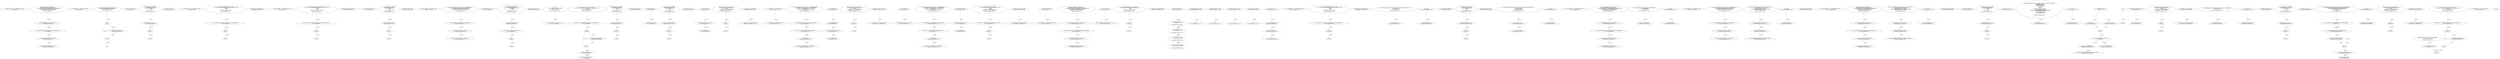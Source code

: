 digraph  {
13 [label="2_ mapping(address => uint) redeemableEther_re_ent39;\n13-new_variable-3-3", method="", type_label=new_variable];
19 [label="3_ function claimReward_re_ent39() public {        \n        require(redeemableEther_re_ent39[msg.sender] > 0);\n        uint transferValue_re_ent39 = redeemableEther_re_ent39[msg.sender];\n        msg.sender.transfer(transferValue_re_ent39);    \n        redeemableEther_re_ent39[msg.sender] = 0;\n    }\n19-function_definition-4-9", method="claimReward_re_ent39()", type_label=function_definition];
23 [label="4_ require(redeemableEther_re_ent39[msg.sender] > 0);\n23-expression_statement-5-5", method="claimReward_re_ent39()", type_label=expression_statement];
34 [label="5_ uint transferValue_re_ent39 = redeemableEther_re_ent39[msg.sender];\n34-new_variable-6-6", method="claimReward_re_ent39()", type_label=new_variable];
44 [label="6_ msg.sender.transfer(transferValue_re_ent39);\n44-expression_statement-7-7", method="claimReward_re_ent39()", type_label=expression_statement];
53 [label="7_ redeemableEther_re_ent39[msg.sender] = 0;\n53-expression_statement-8-8", method="claimReward_re_ent39()", type_label=expression_statement];
67 [label="10_ mapping(address => uint) balances_re_ent36;\n67-new_variable-11-11", method="", type_label=new_variable];
73 [label="11_ function withdraw_balances_re_ent36 () public {\n       if (msg.sender.send(balances_re_ent36[msg.sender ]))\n          balances_re_ent36[msg.sender] = 0;\n      }\n73-function_definition-12-15", method="withdraw_balances_re_ent36()", type_label=function_definition];
77 [label="12_ if\n77-if-13-14", method="withdraw_balances_re_ent36()", type_label=if];
1851 [label="12_ end_if", method="withdraw_balances_re_ent36()", type_label=end_if];
90 [label="13_ balances_re_ent36[msg.sender] = 0;\n90-expression_statement-14-14", method="withdraw_balances_re_ent36()", type_label=expression_statement];
104 [label="16_ uint256 counter_re_ent35 =0;\n104-new_variable-17-17", method="", type_label=new_variable];
109 [label="17_ function callme_re_ent35() public{\n        require(counter_re_ent35<=5);\n	if( ! (msg.sender.send(10 ether) ) ){\n            revert();\n        }\n        counter_re_ent35 += 1;\n    }\n109-function_definition-18-24", method="callme_re_ent35()", type_label=function_definition];
113 [label="18_ require(counter_re_ent35<=5);\n113-expression_statement-19-19", method="callme_re_ent35()", type_label=expression_statement];
120 [label="19_ if\n120-if-20-22", method="callme_re_ent35()", type_label=if];
1894 [label="19_ end_if", method="callme_re_ent35()", type_label=end_if];
135 [label="22_ counter_re_ent35 += 1;\n135-expression_statement-23-23", method="callme_re_ent35()", type_label=expression_statement];
141 [label="25_ mapping(address => uint) userBalance_re_ent40;\n141-new_variable-26-26", method="", type_label=new_variable];
147 [label="26_ function withdrawBalance_re_ent40() public{\n        (bool success,)=msg.sender.call.value(userBalance_re_ent40[msg.sender])(\"\");\n        if( ! success ){\n            revert();\n        }\n        userBalance_re_ent40[msg.sender] = 0;\n    }\n147-function_definition-27-33", method="withdrawBalance_re_ent40()", type_label=function_definition];
151 [label="27_ (bool success,)=msg.sender.call.value(userBalance_re_ent40[msg.sender])(\"\");\n151-new_variable-28-28", method="withdrawBalance_re_ent40()", type_label=new_variable];
175 [label="28_ if\n175-if-29-31", method="withdrawBalance_re_ent40()", type_label=if];
1949 [label="28_ end_if", method="withdrawBalance_re_ent40()", type_label=end_if];
181 [label="31_ userBalance_re_ent40[msg.sender] = 0;\n181-expression_statement-32-32", method="withdrawBalance_re_ent40()", type_label=expression_statement];
195 [label="34_ mapping(address => uint) userBalance_re_ent33;\n195-new_variable-35-35", method="", type_label=new_variable];
201 [label="35_ function withdrawBalance_re_ent33() public{\n        (bool success,)= msg.sender.call.value(userBalance_re_ent33[msg.sender])(\"\");\n        if( ! success ){\n            revert();\n        }\n        userBalance_re_ent33[msg.sender] = 0;\n    }\n201-function_definition-36-42", method="withdrawBalance_re_ent33()", type_label=function_definition];
205 [label="36_ (bool success,)= msg.sender.call.value(userBalance_re_ent33[msg.sender])(\"\");\n205-new_variable-37-37", method="withdrawBalance_re_ent33()", type_label=new_variable];
229 [label="37_ if\n229-if-38-40", method="withdrawBalance_re_ent33()", type_label=if];
2003 [label="37_ end_if", method="withdrawBalance_re_ent33()", type_label=end_if];
235 [label="40_ userBalance_re_ent33[msg.sender] = 0;\n235-expression_statement-41-41", method="withdrawBalance_re_ent33()", type_label=expression_statement];
249 [label="43_ bool not_called_re_ent27 = true;\n249-new_variable-44-44", method="", type_label=new_variable];
255 [label="44_ function bug_re_ent27() public{\n        require(not_called_re_ent27);\n        if( ! (msg.sender.send(1 ether) ) ){\n            revert();\n        }\n        not_called_re_ent27 = false;\n    }\n255-function_definition-45-51", method="bug_re_ent27()", type_label=function_definition];
259 [label="45_ require(not_called_re_ent27);\n259-expression_statement-46-46", method="bug_re_ent27()", type_label=expression_statement];
264 [label="46_ if\n264-if-47-49", method="bug_re_ent27()", type_label=if];
2038 [label="46_ end_if", method="bug_re_ent27()", type_label=end_if];
279 [label="49_ not_called_re_ent27 = false;\n279-expression_statement-50-50", method="bug_re_ent27()", type_label=expression_statement];
294 [label="52_ mapping(address => uint) balances_re_ent31;\n294-new_variable-53-53", method="", type_label=new_variable];
300 [label="53_ function withdrawFunds_re_ent31 (uint256 _weiToWithdraw) public {\n        require(balances_re_ent31[msg.sender] >= _weiToWithdraw);\n        require(msg.sender.send(_weiToWithdraw));   \n        balances_re_ent31[msg.sender] -= _weiToWithdraw;\n    }\n300-function_definition-54-58", method="withdrawFunds_re_ent31(uint256 _weiToWithdraw)", type_label=function_definition];
308 [label="54_ require(balances_re_ent31[msg.sender] >= _weiToWithdraw);\n308-expression_statement-55-55", method="withdrawFunds_re_ent31(uint256 _weiToWithdraw)", type_label=expression_statement];
319 [label="55_ require(msg.sender.send(_weiToWithdraw));\n319-expression_statement-56-56", method="withdrawFunds_re_ent31(uint256 _weiToWithdraw)", type_label=expression_statement];
331 [label="56_ balances_re_ent31[msg.sender] -= _weiToWithdraw;\n331-expression_statement-57-57", method="withdrawFunds_re_ent31(uint256 _weiToWithdraw)", type_label=expression_statement];
349 [label="59_ bool not_called_re_ent13 = true;\n349-new_variable-60-60", method="", type_label=new_variable];
355 [label="60_ function bug_re_ent13() public{\n        require(not_called_re_ent13);\n        (bool success,)=msg.sender.call.value(1 ether)(\"\");\n        if( ! success ){\n            revert();\n        }\n        not_called_re_ent13 = false;\n    }\n355-function_definition-61-68", method="bug_re_ent13()", type_label=function_definition];
359 [label="61_ require(not_called_re_ent13);\n359-expression_statement-62-62", method="bug_re_ent13()", type_label=expression_statement];
364 [label="62_ (bool success,)=msg.sender.call.value(1 ether)(\"\");\n364-new_variable-63-63", method="bug_re_ent13()", type_label=new_variable];
385 [label="63_ if\n385-if-64-66", method="bug_re_ent13()", type_label=if];
2159 [label="63_ end_if", method="bug_re_ent13()", type_label=end_if];
391 [label="66_ not_called_re_ent13 = false;\n391-expression_statement-67-67", method="bug_re_ent13()", type_label=expression_statement];
415 [label="77_ struct Guess {\n        mapping (address => PaidStatus) players;\n        uint guesses_number;\n    }\n415-expression_statement-78-81", method="Guess()", type_label=expression_statement];
428 [label="81_ mapping(address => uint) balances_re_ent1;\n428-new_variable-82-82", method="", type_label=new_variable];
434 [label="82_ function withdraw_balances_re_ent1 () public {\n       (bool success,) =msg.sender.call.value(balances_re_ent1[msg.sender ])(\"\");\n       if (success)\n          balances_re_ent1[msg.sender] = 0;\n      }\n434-function_definition-83-87", method="withdraw_balances_re_ent1()", type_label=function_definition];
438 [label="83_ (bool success,) =msg.sender.call.value(balances_re_ent1[msg.sender ])(\"\");\n438-new_variable-84-84", method="withdraw_balances_re_ent1()", type_label=new_variable];
462 [label="84_ if\n462-if-85-86", method="withdraw_balances_re_ent1()", type_label=if];
2236 [label="84_ end_if", method="withdraw_balances_re_ent1()", type_label=end_if];
464 [label="85_ balances_re_ent1[msg.sender] = 0;\n464-expression_statement-86-86", method="withdraw_balances_re_ent1()", type_label=expression_statement];
472 [label="87_ address payable public owner;\n472-new_variable-88-88", method="", type_label=new_variable];
477 [label="88_ bool not_called_re_ent41 = true;\n477-new_variable-89-89", method="", type_label=new_variable];
483 [label="89_ function bug_re_ent41() public{\n        require(not_called_re_ent41);\n        if( ! (msg.sender.send(1 ether) ) ){\n            revert();\n        }\n        not_called_re_ent41 = false;\n    }\n483-function_definition-90-96", method="bug_re_ent41()", type_label=function_definition];
487 [label="90_ require(not_called_re_ent41);\n487-expression_statement-91-91", method="bug_re_ent41()", type_label=expression_statement];
492 [label="91_ if\n492-if-92-94", method="bug_re_ent41()", type_label=if];
2266 [label="91_ end_if", method="bug_re_ent41()", type_label=end_if];
507 [label="94_ not_called_re_ent41 = false;\n507-expression_statement-95-95", method="bug_re_ent41()", type_label=expression_statement];
512 [label="96_ address public oracle;\n512-new_variable-97-97", method="", type_label=new_variable];
517 [label="97_ uint256 counter_re_ent42 =0;\n517-new_variable-98-98", method="", type_label=new_variable];
522 [label="98_ function callme_re_ent42() public{\n        require(counter_re_ent42<=5);\n	if( ! (msg.sender.send(10 ether) ) ){\n            revert();\n        }\n        counter_re_ent42 += 1;\n    }\n522-function_definition-99-105", method="callme_re_ent42()", type_label=function_definition];
526 [label="99_ require(counter_re_ent42<=5);\n526-expression_statement-100-100", method="callme_re_ent42()", type_label=expression_statement];
533 [label="100_ if\n533-if-101-103", method="callme_re_ent42()", type_label=if];
2307 [label="100_ end_if", method="callme_re_ent42()", type_label=end_if];
548 [label="103_ counter_re_ent42 += 1;\n548-expression_statement-104-104", method="callme_re_ent42()", type_label=expression_statement];
552 [label="105_ State public state;\n552-new_variable-106-106", method="", type_label=new_variable];
558 [label="106_ address payable lastPlayer_re_ent2;\n558-new_variable-107-107", method="", type_label=new_variable];
562 [label="107_ uint jackpot_re_ent2;\n562-new_variable-108-108", method="", type_label=new_variable];
566 [label="108_ function buyTicket_re_ent2() public{\n	    if (!(lastPlayer_re_ent2.send(jackpot_re_ent2)))\n        revert();\n      lastPlayer_re_ent2 = msg.sender;\n      jackpot_re_ent2    = address(this).balance;\n    }\n566-function_definition-109-114", method="buyTicket_re_ent2()", type_label=function_definition];
570 [label="109_ if\n570-if-110-111", method="buyTicket_re_ent2()", type_label=if];
2344 [label="109_ end_if", method="buyTicket_re_ent2()", type_label=end_if];
581 [label="111_ lastPlayer_re_ent2 = msg.sender;\n581-expression_statement-112-112", method="buyTicket_re_ent2()", type_label=expression_statement];
587 [label="112_ jackpot_re_ent2    = address(this).balance;\n587-expression_statement-113-113", method="buyTicket_re_ent2()", type_label=expression_statement];
595 [label="114_ mapping (uint => Guess) public guesses;\n595-new_variable-115-115", method="", type_label=new_variable];
603 [label="115_ mapping(address => uint) balances_re_ent17;\n603-new_variable-116-116", method="", type_label=new_variable];
609 [label="116_ function withdrawFunds_re_ent17 (uint256 _weiToWithdraw) public {\n        require(balances_re_ent17[msg.sender] >= _weiToWithdraw);\n        (bool success,)=msg.sender.call.value(_weiToWithdraw)(\"\");\n        require(success);   \n        balances_re_ent17[msg.sender] -= _weiToWithdraw;\n    }\n609-function_definition-117-122", method="withdrawFunds_re_ent17(uint256 _weiToWithdraw)", type_label=function_definition];
617 [label="117_ require(balances_re_ent17[msg.sender] >= _weiToWithdraw);\n617-expression_statement-118-118", method="withdrawFunds_re_ent17(uint256 _weiToWithdraw)", type_label=expression_statement];
628 [label="118_ (bool success,)=msg.sender.call.value(_weiToWithdraw)(\"\");\n628-new_variable-119-119", method="withdrawFunds_re_ent17(uint256 _weiToWithdraw)", type_label=new_variable];
648 [label="119_ require(success);\n648-expression_statement-120-120", method="withdrawFunds_re_ent17(uint256 _weiToWithdraw)", type_label=expression_statement];
653 [label="120_ balances_re_ent17[msg.sender] -= _weiToWithdraw;\n653-expression_statement-121-121", method="withdrawFunds_re_ent17(uint256 _weiToWithdraw)", type_label=expression_statement];
661 [label="122_ uint256 public bet;\n661-new_variable-123-123", method="", type_label=new_variable];
666 [label="123_ uint256 splitJackpot;\n666-new_variable-124-124", method="", type_label=new_variable];
670 [label="124_ address payable lastPlayer_re_ent37;\n670-new_variable-125-125", method="", type_label=new_variable];
674 [label="125_ uint jackpot_re_ent37;\n674-new_variable-126-126", method="", type_label=new_variable];
678 [label="126_ function buyTicket_re_ent37() public{\n	    if (!(lastPlayer_re_ent37.send(jackpot_re_ent37)))\n        revert();\n      lastPlayer_re_ent37 = msg.sender;\n      jackpot_re_ent37    = address(this).balance;\n    }\n678-function_definition-127-132", method="buyTicket_re_ent37()", type_label=function_definition];
682 [label="127_ if\n682-if-128-129", method="buyTicket_re_ent37()", type_label=if];
2456 [label="127_ end_if", method="buyTicket_re_ent37()", type_label=end_if];
693 [label="129_ lastPlayer_re_ent37 = msg.sender;\n693-expression_statement-130-130", method="buyTicket_re_ent37()", type_label=expression_statement];
699 [label="130_ jackpot_re_ent37    = address(this).balance;\n699-expression_statement-131-131", method="buyTicket_re_ent37()", type_label=expression_statement];
707 [label="132_ uint public result;\n707-new_variable-133-133", method="", type_label=new_variable];
712 [label="133_ mapping(address => uint) balances_re_ent3;\n712-new_variable-134-134", method="", type_label=new_variable];
718 [label="134_ function withdrawFunds_re_ent3 (uint256 _weiToWithdraw) public {\n        require(balances_re_ent3[msg.sender] >= _weiToWithdraw);\n	(bool success,)= msg.sender.call.value(_weiToWithdraw)(\"\");\n        require(success);   \n        balances_re_ent3[msg.sender] -= _weiToWithdraw;\n    }\n718-function_definition-135-140", method="withdrawFunds_re_ent3(uint256 _weiToWithdraw)", type_label=function_definition];
726 [label="135_ require(balances_re_ent3[msg.sender] >= _weiToWithdraw);\n726-expression_statement-136-136", method="withdrawFunds_re_ent3(uint256 _weiToWithdraw)", type_label=expression_statement];
737 [label="136_ (bool success,)= msg.sender.call.value(_weiToWithdraw)(\"\");\n737-new_variable-137-137", method="withdrawFunds_re_ent3(uint256 _weiToWithdraw)", type_label=new_variable];
757 [label="137_ require(success);\n757-expression_statement-138-138", method="withdrawFunds_re_ent3(uint256 _weiToWithdraw)", type_label=expression_statement];
762 [label="138_ balances_re_ent3[msg.sender] -= _weiToWithdraw;\n762-expression_statement-139-139", method="withdrawFunds_re_ent3(uint256 _weiToWithdraw)", type_label=expression_statement];
770 [label="140_ uint256 public initialPrice;\n770-new_variable-141-141", method="", type_label=new_variable];
775 [label="141_ address payable lastPlayer_re_ent9;\n775-new_variable-142-142", method="", type_label=new_variable];
779 [label="142_ uint jackpot_re_ent9;\n779-new_variable-143-143", method="", type_label=new_variable];
783 [label="143_ function buyTicket_re_ent9() public{\n	    (bool success,) = lastPlayer_re_ent9.call.value(jackpot_re_ent9)(\"\");\n	    if (!success)\n	        revert();\n      lastPlayer_re_ent9 = msg.sender;\n      jackpot_re_ent9    = address(this).balance;\n    }\n783-function_definition-144-150", method="buyTicket_re_ent9()", type_label=function_definition];
787 [label="144_ (bool success,) = lastPlayer_re_ent9.call.value(jackpot_re_ent9)(\"\");\n787-new_variable-145-145", method="buyTicket_re_ent9()", type_label=new_variable];
805 [label="145_ if\n805-if-146-147", method="buyTicket_re_ent9()", type_label=if];
2579 [label="145_ end_if", method="buyTicket_re_ent9()", type_label=end_if];
810 [label="147_ lastPlayer_re_ent9 = msg.sender;\n810-expression_statement-148-148", method="buyTicket_re_ent9()", type_label=expression_statement];
816 [label="148_ jackpot_re_ent9    = address(this).balance;\n816-expression_statement-149-149", method="buyTicket_re_ent9()", type_label=expression_statement];
824 [label="150_ uint256 public finalPrice;\n824-new_variable-151-151", method="", type_label=new_variable];
829 [label="151_ mapping(address => uint) redeemableEther_re_ent25;\n829-new_variable-152-152", method="", type_label=new_variable];
835 [label="152_ function claimReward_re_ent25() public {        \n        require(redeemableEther_re_ent25[msg.sender] > 0);\n        uint transferValue_re_ent25 = redeemableEther_re_ent25[msg.sender];\n        msg.sender.transfer(transferValue_re_ent25);    \n        redeemableEther_re_ent25[msg.sender] = 0;\n    }\n835-function_definition-153-158", method="claimReward_re_ent25()", type_label=function_definition];
839 [label="153_ require(redeemableEther_re_ent25[msg.sender] > 0);\n839-expression_statement-154-154", method="claimReward_re_ent25()", type_label=expression_statement];
850 [label="154_ uint transferValue_re_ent25 = redeemableEther_re_ent25[msg.sender];\n850-new_variable-155-155", method="claimReward_re_ent25()", type_label=new_variable];
860 [label="155_ msg.sender.transfer(transferValue_re_ent25);\n860-expression_statement-156-156", method="claimReward_re_ent25()", type_label=expression_statement];
869 [label="156_ redeemableEther_re_ent25[msg.sender] = 0;\n869-expression_statement-157-157", method="claimReward_re_ent25()", type_label=expression_statement];
877 [label="158_ uint constant UP = 1;\n877-new_variable-159-159", method="", type_label=new_variable];
882 [label="159_ mapping(address => uint) userBalance_re_ent19;\n882-new_variable-160-160", method="", type_label=new_variable];
888 [label="160_ function withdrawBalance_re_ent19() public{\n        if( ! (msg.sender.send(userBalance_re_ent19[msg.sender]) ) ){\n            revert();\n        }\n        userBalance_re_ent19[msg.sender] = 0;\n    }\n888-function_definition-161-166", method="withdrawBalance_re_ent19()", type_label=function_definition];
892 [label="161_ if\n892-if-162-164", method="withdrawBalance_re_ent19()", type_label=if];
2666 [label="161_ end_if", method="withdrawBalance_re_ent19()", type_label=end_if];
910 [label="164_ userBalance_re_ent19[msg.sender] = 0;\n910-expression_statement-165-165", method="withdrawBalance_re_ent19()", type_label=expression_statement];
918 [label="166_ uint constant DOWN = 0;\n918-new_variable-167-167", method="", type_label=new_variable];
923 [label="167_ modifier byPlayer(){\n        require(msg.sender != oracle);\n        _;\n    }\n923-expression_statement-168-171", method="", type_label=expression_statement];
926 [label="168_ require(msg.sender != oracle);\n926-expression_statement-169-169", method="", type_label=expression_statement];
935 [label="169_ _;\n935-expression_statement-170-170", method="", type_label=expression_statement];
937 [label="171_ modifier byOwner(){\n        require(msg.sender == owner);\n        _;\n    }\n937-expression_statement-172-175", method="", type_label=expression_statement];
940 [label="172_ require(msg.sender == owner);\n940-expression_statement-173-173", method="", type_label=expression_statement];
949 [label="173_ _;\n949-expression_statement-174-174", method="", type_label=expression_statement];
951 [label="175_ modifier byOracle(){\n        require(msg.sender == oracle);\n        _;\n    }\n951-expression_statement-176-179", method="", type_label=expression_statement];
954 [label="176_ require(msg.sender == oracle);\n954-expression_statement-177-177", method="", type_label=expression_statement];
963 [label="177_ _;\n963-expression_statement-178-178", method="", type_label=expression_statement];
965 [label="179_ modifier inState(State expected) {\n        require(state == expected);\n        _;\n    }\n965-expression_statement-180-183", method="", type_label=expression_statement];
973 [label="180_ require(state == expected);\n973-expression_statement-181-181", method="", type_label=expression_statement];
980 [label="181_ _;\n980-expression_statement-182-182", method="", type_label=expression_statement];
988 [label="184_ require(_bet > 0);\n988-expression_statement-185-185", method="", type_label=expression_statement];
995 [label="185_ owner = msg.sender;\n995-expression_statement-186-186", method="", type_label=expression_statement];
1001 [label="186_ state = State.SETUP;\n1001-expression_statement-187-187", method="", type_label=expression_statement];
1007 [label="187_ bet = _bet;\n1007-expression_statement-188-188", method="", type_label=expression_statement];
1015 [label="190_ mapping(address => uint) userBalance_re_ent26;\n1015-new_variable-191-191", method="", type_label=new_variable];
1021 [label="191_ function withdrawBalance_re_ent26() public{\n        (bool success,)= msg.sender.call.value(userBalance_re_ent26[msg.sender])(\"\");\n        if( ! success ){\n            revert();\n        }\n        userBalance_re_ent26[msg.sender] = 0;\n    }\n1021-function_definition-192-198", method="withdrawBalance_re_ent26()", type_label=function_definition];
1025 [label="192_ (bool success,)= msg.sender.call.value(userBalance_re_ent26[msg.sender])(\"\");\n1025-new_variable-193-193", method="withdrawBalance_re_ent26()", type_label=new_variable];
1049 [label="193_ if\n1049-if-194-196", method="withdrawBalance_re_ent26()", type_label=if];
2823 [label="193_ end_if", method="withdrawBalance_re_ent26()", type_label=end_if];
1055 [label="196_ userBalance_re_ent26[msg.sender] = 0;\n1055-expression_statement-197-197", method="withdrawBalance_re_ent26()", type_label=expression_statement];
1063 [label="198_ function setOracle(address _oracle) public payable byOwner inState(State.SETUP) {\n        oracle = _oracle;\n        emit OracleSet(oracle);\n    }\n1063-function_definition-199-202", method="setOracle(address _oracle)", type_label=function_definition];
1071 [label="198_ byOwner\n1071-expression_statement-199-199", method="setOracle(address _oracle)", type_label=expression_statement];
1073 [label="198_ inState(State.SETUP)\n1073-expression_statement-199-199", method="setOracle(address _oracle)", type_label=expression_statement];
1080 [label="199_ oracle = _oracle;\n1080-expression_statement-200-200", method="setOracle(address _oracle)", type_label=expression_statement];
1088 [label="202_ bool not_called_re_ent20 = true;\n1088-new_variable-203-203", method="", type_label=new_variable];
1094 [label="203_ function bug_re_ent20() public{\n        require(not_called_re_ent20);\n        if( ! (msg.sender.send(1 ether) ) ){\n            revert();\n        }\n        not_called_re_ent20 = false;\n    }\n1094-function_definition-204-210", method="bug_re_ent20()", type_label=function_definition];
1098 [label="204_ require(not_called_re_ent20);\n1098-expression_statement-205-205", method="bug_re_ent20()", type_label=expression_statement];
1103 [label="205_ if\n1103-if-206-208", method="bug_re_ent20()", type_label=if];
2877 [label="205_ end_if", method="bug_re_ent20()", type_label=end_if];
1118 [label="208_ not_called_re_ent20 = false;\n1118-expression_statement-209-209", method="bug_re_ent20()", type_label=expression_statement];
1123 [label="210_ function setInitialPrice(uint256 _value) public payable byOracle inState(State.SETUP) {\n        initialPrice = _value;\n        state = State.OPEN;\n        emit GameOpened(initialPrice);\n    }\n1123-function_definition-211-215", method="setInitialPrice(uint256 _value)", type_label=function_definition];
1131 [label="210_ byOracle\n1131-expression_statement-211-211", method="setInitialPrice(uint256 _value)", type_label=expression_statement];
1133 [label="210_ inState(State.SETUP)\n1133-expression_statement-211-211", method="setInitialPrice(uint256 _value)", type_label=expression_statement];
1140 [label="211_ initialPrice = _value;\n1140-expression_statement-212-212", method="setInitialPrice(uint256 _value)", type_label=expression_statement];
1144 [label="212_ state = State.OPEN;\n1144-expression_statement-213-213", method="setInitialPrice(uint256 _value)", type_label=expression_statement];
1154 [label="215_ mapping(address => uint) redeemableEther_re_ent32;\n1154-new_variable-216-216", method="", type_label=new_variable];
1160 [label="216_ function claimReward_re_ent32() public {        \n        require(redeemableEther_re_ent32[msg.sender] > 0);\n        uint transferValue_re_ent32 = redeemableEther_re_ent32[msg.sender];\n        msg.sender.transfer(transferValue_re_ent32);    \n        redeemableEther_re_ent32[msg.sender] = 0;\n    }\n1160-function_definition-217-222", method="claimReward_re_ent32()", type_label=function_definition];
1164 [label="217_ require(redeemableEther_re_ent32[msg.sender] > 0);\n1164-expression_statement-218-218", method="claimReward_re_ent32()", type_label=expression_statement];
1175 [label="218_ uint transferValue_re_ent32 = redeemableEther_re_ent32[msg.sender];\n1175-new_variable-219-219", method="claimReward_re_ent32()", type_label=new_variable];
1185 [label="219_ msg.sender.transfer(transferValue_re_ent32);\n1185-expression_statement-220-220", method="claimReward_re_ent32()", type_label=expression_statement];
1194 [label="220_ redeemableEther_re_ent32[msg.sender] = 0;\n1194-expression_statement-221-221", method="claimReward_re_ent32()", type_label=expression_statement];
1202 [label="222_ function closeGame() public byOwner inState(State.OPEN){\n        state = State.CLOSED;\n        emit GameClosed();\n    }\n1202-function_definition-223-226", method="closeGame()", type_label=function_definition];
1205 [label="222_ byOwner\n1205-expression_statement-223-223", method="closeGame()", type_label=expression_statement];
1207 [label="222_ inState(State.OPEN)\n1207-expression_statement-223-223", method="closeGame()", type_label=expression_statement];
1214 [label="223_ state = State.CLOSED;\n1214-expression_statement-224-224", method="closeGame()", type_label=expression_statement];
1222 [label="226_ mapping(address => uint) balances_re_ent38;\n1222-new_variable-227-227", method="", type_label=new_variable];
1228 [label="227_ function withdrawFunds_re_ent38 (uint256 _weiToWithdraw) public {\n        require(balances_re_ent38[msg.sender] >= _weiToWithdraw);\n        require(msg.sender.send(_weiToWithdraw));   \n        balances_re_ent38[msg.sender] -= _weiToWithdraw;\n    }\n1228-function_definition-228-232", method="withdrawFunds_re_ent38(uint256 _weiToWithdraw)", type_label=function_definition];
1236 [label="228_ require(balances_re_ent38[msg.sender] >= _weiToWithdraw);\n1236-expression_statement-229-229", method="withdrawFunds_re_ent38(uint256 _weiToWithdraw)", type_label=expression_statement];
1247 [label="229_ require(msg.sender.send(_weiToWithdraw));\n1247-expression_statement-230-230", method="withdrawFunds_re_ent38(uint256 _weiToWithdraw)", type_label=expression_statement];
1259 [label="230_ balances_re_ent38[msg.sender] -= _weiToWithdraw;\n1259-expression_statement-231-231", method="withdrawFunds_re_ent38(uint256 _weiToWithdraw)", type_label=expression_statement];
1267 [label="232_ function betUp() public payable byPlayer inState(State.OPEN){\n        require(msg.value == (bet*0.001 ether));\n        guesses[UP].guesses_number++;\n        guesses[UP].players[msg.sender] = PaidStatus.NOT_PAID;\n        emit PlayerBet(msg.sender, UP);\n    }\n1267-function_definition-233-238", method="betUp()", type_label=function_definition];
1271 [label="232_ byPlayer\n1271-expression_statement-233-233", method="betUp()", type_label=expression_statement];
1273 [label="232_ inState(State.OPEN)\n1273-expression_statement-233-233", method="betUp()", type_label=expression_statement];
1280 [label="233_ require(msg.value == (bet*0.001 ether));\n1280-expression_statement-234-234", method="betUp()", type_label=expression_statement];
1293 [label="234_ guesses[UP].guesses_number++;\n1293-expression_statement-235-235", method="betUp()", type_label=expression_statement];
1294 [label="234_ guesses[UP].guesses_number++\n1294-expression_statement-235-235", method="betUp()", type_label=expression_statement];
1300 [label="235_ guesses[UP].players[msg.sender] = PaidStatus.NOT_PAID;\n1300-expression_statement-236-236", method="betUp()", type_label=expression_statement];
1322 [label="238_ mapping(address => uint) redeemableEther_re_ent4;\n1322-new_variable-239-239", method="", type_label=new_variable];
1328 [label="239_ function claimReward_re_ent4() public {        \n        require(redeemableEther_re_ent4[msg.sender] > 0);\n        uint transferValue_re_ent4 = redeemableEther_re_ent4[msg.sender];\n        msg.sender.transfer(transferValue_re_ent4);    \n        redeemableEther_re_ent4[msg.sender] = 0;\n    }\n1328-function_definition-240-245", method="claimReward_re_ent4()", type_label=function_definition];
1332 [label="240_ require(redeemableEther_re_ent4[msg.sender] > 0);\n1332-expression_statement-241-241", method="claimReward_re_ent4()", type_label=expression_statement];
1343 [label="241_ uint transferValue_re_ent4 = redeemableEther_re_ent4[msg.sender];\n1343-new_variable-242-242", method="claimReward_re_ent4()", type_label=new_variable];
1353 [label="242_ msg.sender.transfer(transferValue_re_ent4);\n1353-expression_statement-243-243", method="claimReward_re_ent4()", type_label=expression_statement];
1362 [label="243_ redeemableEther_re_ent4[msg.sender] = 0;\n1362-expression_statement-244-244", method="claimReward_re_ent4()", type_label=expression_statement];
1370 [label="245_ function betDown() public payable byPlayer inState(State.OPEN){\n        require(msg.value == (bet*0.001 ether));\n        guesses[DOWN].guesses_number++;\n        guesses[DOWN].players[msg.sender] = PaidStatus.NOT_PAID;\n        emit PlayerBet(msg.sender, DOWN);\n    }\n1370-function_definition-246-251", method="betDown()", type_label=function_definition];
1374 [label="245_ byPlayer\n1374-expression_statement-246-246", method="betDown()", type_label=expression_statement];
1376 [label="245_ inState(State.OPEN)\n1376-expression_statement-246-246", method="betDown()", type_label=expression_statement];
1383 [label="246_ require(msg.value == (bet*0.001 ether));\n1383-expression_statement-247-247", method="betDown()", type_label=expression_statement];
1396 [label="247_ guesses[DOWN].guesses_number++;\n1396-expression_statement-248-248", method="betDown()", type_label=expression_statement];
1397 [label="247_ guesses[DOWN].guesses_number++\n1397-expression_statement-248-248", method="betDown()", type_label=expression_statement];
1403 [label="248_ guesses[DOWN].players[msg.sender] = PaidStatus.NOT_PAID;\n1403-expression_statement-249-249", method="betDown()", type_label=expression_statement];
1425 [label="251_ uint256 counter_re_ent7 =0;\n1425-new_variable-252-252", method="", type_label=new_variable];
1430 [label="252_ function callme_re_ent7() public{\n        require(counter_re_ent7<=5);\n	if( ! (msg.sender.send(10 ether) ) ){\n            revert();\n        }\n        counter_re_ent7 += 1;\n    }\n1430-function_definition-253-259", method="callme_re_ent7()", type_label=function_definition];
1434 [label="253_ require(counter_re_ent7<=5);\n1434-expression_statement-254-254", method="callme_re_ent7()", type_label=expression_statement];
1441 [label="254_ if\n1441-if-255-257", method="callme_re_ent7()", type_label=if];
3215 [label="254_ end_if", method="callme_re_ent7()", type_label=end_if];
1456 [label="257_ counter_re_ent7 += 1;\n1456-expression_statement-258-258", method="callme_re_ent7()", type_label=expression_statement];
1460 [label="259_ function setFinalPrice(uint256 _value) public payable byOracle inState(State.CLOSED) {\n        finalPrice = _value;\n        emit FinalPriceSet(finalPrice);\n        if(finalPrice > initialPrice){\n            result = UP;\n        }else{\n            result = DOWN;\n        }\n        if(guesses[result].guesses_number > 0){\n            state = State.PLAYERS_WIN;\n            splitJackpot = getBalance()/guesses[result].guesses_number;\n            emit PlayersWin(result, splitJackpot);\n        }else{\n            state = State.OWNER_WIN;\n            emit OwnerWins(owner);\n        }\n    }\n1460-function_definition-260-276", method="setFinalPrice(uint256 _value)", type_label=function_definition];
1468 [label="259_ byOracle\n1468-expression_statement-260-260", method="setFinalPrice(uint256 _value)", type_label=expression_statement];
1470 [label="259_ inState(State.CLOSED)\n1470-expression_statement-260-260", method="setFinalPrice(uint256 _value)", type_label=expression_statement];
1477 [label="260_ finalPrice = _value;\n1477-expression_statement-261-261", method="setFinalPrice(uint256 _value)", type_label=expression_statement];
1485 [label="262_ if_finalPrice > initialPrice\n1485-if-263-267", method="setFinalPrice(uint256 _value)", type_label=if];
3259 [label="262_ end_if", method="setFinalPrice(uint256 _value)", type_label=end_if];
1490 [label="263_ result = UP;\n1490-expression_statement-264-264", method="setFinalPrice(uint256 _value)", type_label=expression_statement];
1495 [label="265_ result = DOWN;\n1495-expression_statement-266-266", method="setFinalPrice(uint256 _value)", type_label=expression_statement];
1499 [label="267_ if_guesses[result].guesses_number > 0\n1499-if-268-275", method="setFinalPrice(uint256 _value)", type_label=if];
3273 [label="267_ end_if", method="setFinalPrice(uint256 _value)", type_label=end_if];
1508 [label="268_ state = State.PLAYERS_WIN;\n1508-expression_statement-269-269", method="setFinalPrice(uint256 _value)", type_label=expression_statement];
1514 [label="269_ splitJackpot = getBalance()/guesses[result].guesses_number;\n1514-expression_statement-270-270", method="setFinalPrice(uint256 _value)", type_label=expression_statement];
1532 [label="272_ state = State.OWNER_WIN;\n1532-expression_statement-273-273", method="setFinalPrice(uint256 _value)", type_label=expression_statement];
1542 [label="276_ address payable lastPlayer_re_ent23;\n1542-new_variable-277-277", method="", type_label=new_variable];
1546 [label="277_ uint jackpot_re_ent23;\n1546-new_variable-278-278", method="", type_label=new_variable];
1550 [label="278_ function buyTicket_re_ent23() public{\n	    if (!(lastPlayer_re_ent23.send(jackpot_re_ent23)))\n        revert();\n      lastPlayer_re_ent23 = msg.sender;\n      jackpot_re_ent23    = address(this).balance;\n    }\n1550-function_definition-279-284", method="buyTicket_re_ent23()", type_label=function_definition];
1554 [label="279_ if\n1554-if-280-281", method="buyTicket_re_ent23()", type_label=if];
3328 [label="279_ end_if", method="buyTicket_re_ent23()", type_label=end_if];
1565 [label="281_ lastPlayer_re_ent23 = msg.sender;\n1565-expression_statement-282-282", method="buyTicket_re_ent23()", type_label=expression_statement];
1571 [label="282_ jackpot_re_ent23    = address(this).balance;\n1571-expression_statement-283-283", method="buyTicket_re_ent23()", type_label=expression_statement];
1579 [label="284_ function collectOwnerWinnings() public byOwner inState(State.OWNER_WIN){\n        selfdestruct(owner);\n    }\n1579-function_definition-285-287", method="collectOwnerWinnings()", type_label=function_definition];
1582 [label="284_ byOwner\n1582-expression_statement-285-285", method="collectOwnerWinnings()", type_label=expression_statement];
1584 [label="284_ inState(State.OWNER_WIN)\n1584-expression_statement-285-285", method="collectOwnerWinnings()", type_label=expression_statement];
1591 [label="285_ selfdestruct(owner);\n1591-expression_statement-286-286", method="collectOwnerWinnings()", type_label=expression_statement];
1596 [label="287_ uint256 counter_re_ent14 =0;\n1596-new_variable-288-288", method="", type_label=new_variable];
1601 [label="288_ function callme_re_ent14() public{\n        require(counter_re_ent14<=5);\n	if( ! (msg.sender.send(10 ether) ) ){\n            revert();\n        }\n        counter_re_ent14 += 1;\n    }\n1601-function_definition-289-295", method="callme_re_ent14()", type_label=function_definition];
1605 [label="289_ require(counter_re_ent14<=5);\n1605-expression_statement-290-290", method="callme_re_ent14()", type_label=expression_statement];
1612 [label="290_ if\n1612-if-291-293", method="callme_re_ent14()", type_label=if];
3386 [label="290_ end_if", method="callme_re_ent14()", type_label=end_if];
1627 [label="293_ counter_re_ent14 += 1;\n1627-expression_statement-294-294", method="callme_re_ent14()", type_label=expression_statement];
1631 [label="295_ function collectPlayerWinnings() public byPlayer inState(State.PLAYERS_WIN){\n        if(guesses[result].players[msg.sender] == PaidStatus.NOT_PAID){\n            guesses[result].players[msg.sender] = PaidStatus.PAID;\n            msg.sender.transfer(splitJackpot);\n        } else revert();\n    }\n1631-function_definition-296-301", method="collectPlayerWinnings()", type_label=function_definition];
1634 [label="295_ byPlayer\n1634-expression_statement-296-296", method="collectPlayerWinnings()", type_label=expression_statement];
1636 [label="295_ inState(State.PLAYERS_WIN)\n1636-expression_statement-296-296", method="collectPlayerWinnings()", type_label=expression_statement];
1643 [label="296_ if_guesses[result].players[msg.sender] == PaidStatus.NOT_PAID\n1643-if-297-300", method="collectPlayerWinnings()", type_label=if];
3417 [label="296_ end_if", method="collectPlayerWinnings()", type_label=end_if];
1658 [label="297_ guesses[result].players[msg.sender] = PaidStatus.PAID;\n1658-expression_statement-298-298", method="collectPlayerWinnings()", type_label=expression_statement];
1672 [label="298_ msg.sender.transfer(splitJackpot);\n1672-expression_statement-299-299", method="collectPlayerWinnings()", type_label=expression_statement];
1683 [label="301_ address payable lastPlayer_re_ent30;\n1683-new_variable-302-302", method="", type_label=new_variable];
1687 [label="302_ uint jackpot_re_ent30;\n1687-new_variable-303-303", method="", type_label=new_variable];
1691 [label="303_ function buyTicket_re_ent30() public{\n	    if (!(lastPlayer_re_ent30.send(jackpot_re_ent30)))\n        revert();\n      lastPlayer_re_ent30 = msg.sender;\n      jackpot_re_ent30    = address(this).balance;\n    }\n1691-function_definition-304-309", method="buyTicket_re_ent30()", type_label=function_definition];
1695 [label="304_ if\n1695-if-305-306", method="buyTicket_re_ent30()", type_label=if];
3469 [label="304_ end_if", method="buyTicket_re_ent30()", type_label=end_if];
1706 [label="306_ lastPlayer_re_ent30 = msg.sender;\n1706-expression_statement-307-307", method="buyTicket_re_ent30()", type_label=expression_statement];
1712 [label="307_ jackpot_re_ent30    = address(this).balance;\n1712-expression_statement-308-308", method="buyTicket_re_ent30()", type_label=expression_statement];
1720 [label="309_ function getBalance() private view returns (uint256){\n        return address(this).balance;\n    }\n1720-function_definition-310-312", method="getBalance()", type_label=function_definition];
1729 [label="310_ return address(this).balance;\n1729-return-311-311", method="getBalance()", type_label=return];
1735 [label="312_ mapping(address => uint) balances_re_ent8;\n1735-new_variable-313-313", method="", type_label=new_variable];
1741 [label="313_ function withdraw_balances_re_ent8 () public {\n       (bool success,) = msg.sender.call.value(balances_re_ent8[msg.sender ])(\"\");\n       if (success)\n          balances_re_ent8[msg.sender] = 0;\n      }\n1741-function_definition-314-318", method="withdraw_balances_re_ent8()", type_label=function_definition];
1745 [label="314_ (bool success,) = msg.sender.call.value(balances_re_ent8[msg.sender ])(\"\");\n1745-new_variable-315-315", method="withdraw_balances_re_ent8()", type_label=new_variable];
1769 [label="315_ if\n1769-if-316-317", method="withdraw_balances_re_ent8()", type_label=if];
3543 [label="315_ end_if", method="withdraw_balances_re_ent8()", type_label=end_if];
1771 [label="316_ balances_re_ent8[msg.sender] = 0;\n1771-expression_statement-317-317", method="withdraw_balances_re_ent8()", type_label=expression_statement];
1 [label="0_ start_node", method="", type_label=start];
2 [label="0_ exit_node", method="", type_label=exit];
98;
1538;
1682;
19 -> 23  [color=red, controlflow_type=next_line, edge_type=CFG_edge, key=0, label=next_line];
23 -> 34  [color=red, controlflow_type=next_line, edge_type=CFG_edge, key=0, label=next_line];
34 -> 44  [color=red, controlflow_type=next_line, edge_type=CFG_edge, key=0, label=next_line];
44 -> 53  [color=red, controlflow_type=next_line, edge_type=CFG_edge, key=0, label=next_line];
73 -> 77  [color=red, controlflow_type=next_line, edge_type=CFG_edge, key=0, label=next_line];
77 -> 90  [color=red, controlflow_type=pos_next, edge_type=CFG_edge, key=0, label=pos_next];
77 -> 1851  [color=red, controlflow_type=neg_next, edge_type=CFG_edge, key=0, label=neg_next];
1851 -> 98  [color=red, controlflow_type=next_line, edge_type=CFG_edge, key=0, label=next_line];
90 -> 1851  [color=red, controlflow_type=end_if, edge_type=CFG_edge, key=0, label=end_if];
109 -> 113  [color=red, controlflow_type=next_line, edge_type=CFG_edge, key=0, label=next_line];
113 -> 120  [color=red, controlflow_type=next_line, edge_type=CFG_edge, key=0, label=next_line];
120 -> 1894  [color=red, controlflow_type=neg_next, edge_type=CFG_edge, key=0, label=neg_next];
147 -> 151  [color=red, controlflow_type=next_line, edge_type=CFG_edge, key=0, label=next_line];
151 -> 175  [color=red, controlflow_type=next_line, edge_type=CFG_edge, key=0, label=next_line];
175 -> 1949  [color=red, controlflow_type=neg_next, edge_type=CFG_edge, key=0, label=neg_next];
201 -> 205  [color=red, controlflow_type=next_line, edge_type=CFG_edge, key=0, label=next_line];
205 -> 229  [color=red, controlflow_type=next_line, edge_type=CFG_edge, key=0, label=next_line];
229 -> 2003  [color=red, controlflow_type=neg_next, edge_type=CFG_edge, key=0, label=neg_next];
255 -> 259  [color=red, controlflow_type=next_line, edge_type=CFG_edge, key=0, label=next_line];
259 -> 264  [color=red, controlflow_type=next_line, edge_type=CFG_edge, key=0, label=next_line];
264 -> 2038  [color=red, controlflow_type=neg_next, edge_type=CFG_edge, key=0, label=neg_next];
300 -> 308  [color=red, controlflow_type=next_line, edge_type=CFG_edge, key=0, label=next_line];
308 -> 319  [color=red, controlflow_type=next_line, edge_type=CFG_edge, key=0, label=next_line];
319 -> 331  [color=red, controlflow_type=next_line, edge_type=CFG_edge, key=0, label=next_line];
355 -> 359  [color=red, controlflow_type=next_line, edge_type=CFG_edge, key=0, label=next_line];
359 -> 364  [color=red, controlflow_type=next_line, edge_type=CFG_edge, key=0, label=next_line];
364 -> 385  [color=red, controlflow_type=next_line, edge_type=CFG_edge, key=0, label=next_line];
385 -> 2159  [color=red, controlflow_type=neg_next, edge_type=CFG_edge, key=0, label=neg_next];
415 -> 428  [color=red, controlflow_type=next_line, edge_type=CFG_edge, key=0, label=next_line];
434 -> 438  [color=red, controlflow_type=next_line, edge_type=CFG_edge, key=0, label=next_line];
438 -> 462  [color=red, controlflow_type=next_line, edge_type=CFG_edge, key=0, label=next_line];
462 -> 464  [color=red, controlflow_type=pos_next, edge_type=CFG_edge, key=0, label=pos_next];
462 -> 2236  [color=red, controlflow_type=neg_next, edge_type=CFG_edge, key=0, label=neg_next];
2236 -> 472  [color=red, controlflow_type=next_line, edge_type=CFG_edge, key=0, label=next_line];
464 -> 2236  [color=red, controlflow_type=end_if, edge_type=CFG_edge, key=0, label=end_if];
472 -> 477  [color=red, controlflow_type=next_line, edge_type=CFG_edge, key=0, label=next_line];
483 -> 487  [color=red, controlflow_type=next_line, edge_type=CFG_edge, key=0, label=next_line];
487 -> 492  [color=red, controlflow_type=next_line, edge_type=CFG_edge, key=0, label=next_line];
492 -> 2266  [color=red, controlflow_type=neg_next, edge_type=CFG_edge, key=0, label=neg_next];
512 -> 517  [color=red, controlflow_type=next_line, edge_type=CFG_edge, key=0, label=next_line];
522 -> 526  [color=red, controlflow_type=next_line, edge_type=CFG_edge, key=0, label=next_line];
526 -> 533  [color=red, controlflow_type=next_line, edge_type=CFG_edge, key=0, label=next_line];
533 -> 2307  [color=red, controlflow_type=neg_next, edge_type=CFG_edge, key=0, label=neg_next];
552 -> 558  [color=red, controlflow_type=next_line, edge_type=CFG_edge, key=0, label=next_line];
558 -> 562  [color=red, controlflow_type=next_line, edge_type=CFG_edge, key=0, label=next_line];
566 -> 570  [color=red, controlflow_type=next_line, edge_type=CFG_edge, key=0, label=next_line];
570 -> 2344  [color=red, controlflow_type=neg_next, edge_type=CFG_edge, key=0, label=neg_next];
581 -> 587  [color=red, controlflow_type=next_line, edge_type=CFG_edge, key=0, label=next_line];
595 -> 603  [color=red, controlflow_type=next_line, edge_type=CFG_edge, key=0, label=next_line];
609 -> 617  [color=red, controlflow_type=next_line, edge_type=CFG_edge, key=0, label=next_line];
617 -> 628  [color=red, controlflow_type=next_line, edge_type=CFG_edge, key=0, label=next_line];
628 -> 648  [color=red, controlflow_type=next_line, edge_type=CFG_edge, key=0, label=next_line];
648 -> 653  [color=red, controlflow_type=next_line, edge_type=CFG_edge, key=0, label=next_line];
661 -> 666  [color=red, controlflow_type=next_line, edge_type=CFG_edge, key=0, label=next_line];
666 -> 670  [color=red, controlflow_type=next_line, edge_type=CFG_edge, key=0, label=next_line];
670 -> 674  [color=red, controlflow_type=next_line, edge_type=CFG_edge, key=0, label=next_line];
678 -> 682  [color=red, controlflow_type=next_line, edge_type=CFG_edge, key=0, label=next_line];
682 -> 2456  [color=red, controlflow_type=neg_next, edge_type=CFG_edge, key=0, label=neg_next];
693 -> 699  [color=red, controlflow_type=next_line, edge_type=CFG_edge, key=0, label=next_line];
707 -> 712  [color=red, controlflow_type=next_line, edge_type=CFG_edge, key=0, label=next_line];
718 -> 726  [color=red, controlflow_type=next_line, edge_type=CFG_edge, key=0, label=next_line];
726 -> 737  [color=red, controlflow_type=next_line, edge_type=CFG_edge, key=0, label=next_line];
737 -> 757  [color=red, controlflow_type=next_line, edge_type=CFG_edge, key=0, label=next_line];
757 -> 762  [color=red, controlflow_type=next_line, edge_type=CFG_edge, key=0, label=next_line];
770 -> 775  [color=red, controlflow_type=next_line, edge_type=CFG_edge, key=0, label=next_line];
775 -> 779  [color=red, controlflow_type=next_line, edge_type=CFG_edge, key=0, label=next_line];
783 -> 787  [color=red, controlflow_type=next_line, edge_type=CFG_edge, key=0, label=next_line];
787 -> 805  [color=red, controlflow_type=next_line, edge_type=CFG_edge, key=0, label=next_line];
805 -> 2579  [color=red, controlflow_type=neg_next, edge_type=CFG_edge, key=0, label=neg_next];
810 -> 816  [color=red, controlflow_type=next_line, edge_type=CFG_edge, key=0, label=next_line];
824 -> 829  [color=red, controlflow_type=next_line, edge_type=CFG_edge, key=0, label=next_line];
835 -> 839  [color=red, controlflow_type=next_line, edge_type=CFG_edge, key=0, label=next_line];
839 -> 850  [color=red, controlflow_type=next_line, edge_type=CFG_edge, key=0, label=next_line];
850 -> 860  [color=red, controlflow_type=next_line, edge_type=CFG_edge, key=0, label=next_line];
860 -> 869  [color=red, controlflow_type=next_line, edge_type=CFG_edge, key=0, label=next_line];
877 -> 882  [color=red, controlflow_type=next_line, edge_type=CFG_edge, key=0, label=next_line];
888 -> 892  [color=red, controlflow_type=next_line, edge_type=CFG_edge, key=0, label=next_line];
892 -> 2666  [color=red, controlflow_type=neg_next, edge_type=CFG_edge, key=0, label=neg_next];
918 -> 923  [color=red, controlflow_type=next_line, edge_type=CFG_edge, key=0, label=next_line];
923 -> 937  [color=red, controlflow_type=next_line, edge_type=CFG_edge, key=0, label=next_line];
926 -> 935  [color=red, controlflow_type=next_line, edge_type=CFG_edge, key=0, label=next_line];
937 -> 951  [color=red, controlflow_type=next_line, edge_type=CFG_edge, key=0, label=next_line];
940 -> 949  [color=red, controlflow_type=next_line, edge_type=CFG_edge, key=0, label=next_line];
951 -> 965  [color=red, controlflow_type=next_line, edge_type=CFG_edge, key=0, label=next_line];
954 -> 963  [color=red, controlflow_type=next_line, edge_type=CFG_edge, key=0, label=next_line];
973 -> 980  [color=red, controlflow_type=next_line, edge_type=CFG_edge, key=0, label=next_line];
988 -> 995  [color=red, controlflow_type=next_line, edge_type=CFG_edge, key=0, label=next_line];
995 -> 1001  [color=red, controlflow_type=next_line, edge_type=CFG_edge, key=0, label=next_line];
1001 -> 1007  [color=red, controlflow_type=next_line, edge_type=CFG_edge, key=0, label=next_line];
1021 -> 1025  [color=red, controlflow_type=next_line, edge_type=CFG_edge, key=0, label=next_line];
1025 -> 1049  [color=red, controlflow_type=next_line, edge_type=CFG_edge, key=0, label=next_line];
1049 -> 2823  [color=red, controlflow_type=neg_next, edge_type=CFG_edge, key=0, label=neg_next];
1063 -> 1080  [color=red, controlflow_type=next_line, edge_type=CFG_edge, key=0, label=next_line];
1071 -> 1073  [color=red, controlflow_type=next_line, edge_type=CFG_edge, key=0, label=next_line];
1094 -> 1098  [color=red, controlflow_type=next_line, edge_type=CFG_edge, key=0, label=next_line];
1098 -> 1103  [color=red, controlflow_type=next_line, edge_type=CFG_edge, key=0, label=next_line];
1103 -> 2877  [color=red, controlflow_type=neg_next, edge_type=CFG_edge, key=0, label=neg_next];
1123 -> 1140  [color=red, controlflow_type=next_line, edge_type=CFG_edge, key=0, label=next_line];
1131 -> 1133  [color=red, controlflow_type=next_line, edge_type=CFG_edge, key=0, label=next_line];
1140 -> 1144  [color=red, controlflow_type=next_line, edge_type=CFG_edge, key=0, label=next_line];
1160 -> 1164  [color=red, controlflow_type=next_line, edge_type=CFG_edge, key=0, label=next_line];
1164 -> 1175  [color=red, controlflow_type=next_line, edge_type=CFG_edge, key=0, label=next_line];
1175 -> 1185  [color=red, controlflow_type=next_line, edge_type=CFG_edge, key=0, label=next_line];
1185 -> 1194  [color=red, controlflow_type=next_line, edge_type=CFG_edge, key=0, label=next_line];
1202 -> 1214  [color=red, controlflow_type=next_line, edge_type=CFG_edge, key=0, label=next_line];
1205 -> 1207  [color=red, controlflow_type=next_line, edge_type=CFG_edge, key=0, label=next_line];
1228 -> 1236  [color=red, controlflow_type=next_line, edge_type=CFG_edge, key=0, label=next_line];
1236 -> 1247  [color=red, controlflow_type=next_line, edge_type=CFG_edge, key=0, label=next_line];
1247 -> 1259  [color=red, controlflow_type=next_line, edge_type=CFG_edge, key=0, label=next_line];
1267 -> 1280  [color=red, controlflow_type=next_line, edge_type=CFG_edge, key=0, label=next_line];
1271 -> 1273  [color=red, controlflow_type=next_line, edge_type=CFG_edge, key=0, label=next_line];
1280 -> 1293  [color=red, controlflow_type=next_line, edge_type=CFG_edge, key=0, label=next_line];
1293 -> 1300  [color=red, controlflow_type=next_line, edge_type=CFG_edge, key=0, label=next_line];
1328 -> 1332  [color=red, controlflow_type=next_line, edge_type=CFG_edge, key=0, label=next_line];
1332 -> 1343  [color=red, controlflow_type=next_line, edge_type=CFG_edge, key=0, label=next_line];
1343 -> 1353  [color=red, controlflow_type=next_line, edge_type=CFG_edge, key=0, label=next_line];
1353 -> 1362  [color=red, controlflow_type=next_line, edge_type=CFG_edge, key=0, label=next_line];
1370 -> 1383  [color=red, controlflow_type=next_line, edge_type=CFG_edge, key=0, label=next_line];
1374 -> 1376  [color=red, controlflow_type=next_line, edge_type=CFG_edge, key=0, label=next_line];
1383 -> 1396  [color=red, controlflow_type=next_line, edge_type=CFG_edge, key=0, label=next_line];
1396 -> 1403  [color=red, controlflow_type=next_line, edge_type=CFG_edge, key=0, label=next_line];
1430 -> 1434  [color=red, controlflow_type=next_line, edge_type=CFG_edge, key=0, label=next_line];
1434 -> 1441  [color=red, controlflow_type=next_line, edge_type=CFG_edge, key=0, label=next_line];
1441 -> 3215  [color=red, controlflow_type=neg_next, edge_type=CFG_edge, key=0, label=neg_next];
1460 -> 1477  [color=red, controlflow_type=next_line, edge_type=CFG_edge, key=0, label=next_line];
1468 -> 1470  [color=red, controlflow_type=next_line, edge_type=CFG_edge, key=0, label=next_line];
1485 -> 1490  [color=red, controlflow_type=pos_next, edge_type=CFG_edge, key=0, label=pos_next];
1485 -> 1495  [color=red, controlflow_type=neg_next, edge_type=CFG_edge, key=0, label=neg_next];
3259 -> 1499  [color=red, controlflow_type=next_line, edge_type=CFG_edge, key=0, label=next_line];
1490 -> 3259  [color=red, controlflow_type=end_if, edge_type=CFG_edge, key=0, label=end_if];
1495 -> 3259  [color=red, controlflow_type=end_if, edge_type=CFG_edge, key=0, label=end_if];
1499 -> 1508  [color=red, controlflow_type=pos_next, edge_type=CFG_edge, key=0, label=pos_next];
1499 -> 1532  [color=red, controlflow_type=neg_next, edge_type=CFG_edge, key=0, label=neg_next];
1508 -> 1514  [color=red, controlflow_type=next_line, edge_type=CFG_edge, key=0, label=next_line];
1542 -> 1546  [color=red, controlflow_type=next_line, edge_type=CFG_edge, key=0, label=next_line];
1550 -> 1554  [color=red, controlflow_type=next_line, edge_type=CFG_edge, key=0, label=next_line];
1554 -> 3328  [color=red, controlflow_type=neg_next, edge_type=CFG_edge, key=0, label=neg_next];
1565 -> 1571  [color=red, controlflow_type=next_line, edge_type=CFG_edge, key=0, label=next_line];
1579 -> 1591  [color=red, controlflow_type=next_line, edge_type=CFG_edge, key=0, label=next_line];
1582 -> 1584  [color=red, controlflow_type=next_line, edge_type=CFG_edge, key=0, label=next_line];
1601 -> 1605  [color=red, controlflow_type=next_line, edge_type=CFG_edge, key=0, label=next_line];
1605 -> 1612  [color=red, controlflow_type=next_line, edge_type=CFG_edge, key=0, label=next_line];
1612 -> 3386  [color=red, controlflow_type=neg_next, edge_type=CFG_edge, key=0, label=neg_next];
1631 -> 1643  [color=red, controlflow_type=next_line, edge_type=CFG_edge, key=0, label=next_line];
1634 -> 1636  [color=red, controlflow_type=next_line, edge_type=CFG_edge, key=0, label=next_line];
1643 -> 1658  [color=red, controlflow_type=pos_next, edge_type=CFG_edge, key=0, label=pos_next];
1643 -> 1658  [color=red, controlflow_type=neg_next, edge_type=CFG_edge, key=1, label=neg_next];
3417 -> 1683  [color=red, controlflow_type=next_line, edge_type=CFG_edge, key=0, label=next_line];
1658 -> 1672  [color=red, controlflow_type=next_line, edge_type=CFG_edge, key=0, label=next_line];
1672 -> 3417  [color=red, controlflow_type=end_if, edge_type=CFG_edge, key=0, label=end_if];
1683 -> 1687  [color=red, controlflow_type=next_line, edge_type=CFG_edge, key=0, label=next_line];
1691 -> 1695  [color=red, controlflow_type=next_line, edge_type=CFG_edge, key=0, label=next_line];
1695 -> 3469  [color=red, controlflow_type=neg_next, edge_type=CFG_edge, key=0, label=neg_next];
1706 -> 1712  [color=red, controlflow_type=next_line, edge_type=CFG_edge, key=0, label=next_line];
1720 -> 1729  [color=red, controlflow_type=next_line, edge_type=CFG_edge, key=0, label=next_line];
1729 -> 2  [color=red, controlflow_type=return_exit, edge_type=CFG_edge, key=0, label=return_exit];
1741 -> 1745  [color=red, controlflow_type=next_line, edge_type=CFG_edge, key=0, label=next_line];
1745 -> 1769  [color=red, controlflow_type=next_line, edge_type=CFG_edge, key=0, label=next_line];
1769 -> 1771  [color=red, controlflow_type=pos_next, edge_type=CFG_edge, key=0, label=pos_next];
1769 -> 3543  [color=red, controlflow_type=neg_next, edge_type=CFG_edge, key=0, label=neg_next];
3543 -> 2  [color=red, controlflow_type=next_line, edge_type=CFG_edge, key=0, label=next_line];
1771 -> 3543  [color=red, controlflow_type=end_if, edge_type=CFG_edge, key=0, label=end_if];
1538 -> 3273  [color=red, controlflow_type=end_if, edge_type=CFG_edge, key=0, label=end_if];
1682 -> 3417  [color=red, controlflow_type=end_if, edge_type=CFG_edge, key=0, label=end_if];
}

